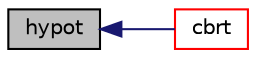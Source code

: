digraph "hypot"
{
  bgcolor="transparent";
  edge [fontname="Helvetica",fontsize="10",labelfontname="Helvetica",labelfontsize="10"];
  node [fontname="Helvetica",fontsize="10",shape=record];
  rankdir="LR";
  Node41102 [label="hypot",height=0.2,width=0.4,color="black", fillcolor="grey75", style="filled", fontcolor="black"];
  Node41102 -> Node41103 [dir="back",color="midnightblue",fontsize="10",style="solid",fontname="Helvetica"];
  Node41103 [label="cbrt",height=0.2,width=0.4,color="red",URL="$a21851.html#aca0b7feea326c0e1e9e04078a319d019"];
}
